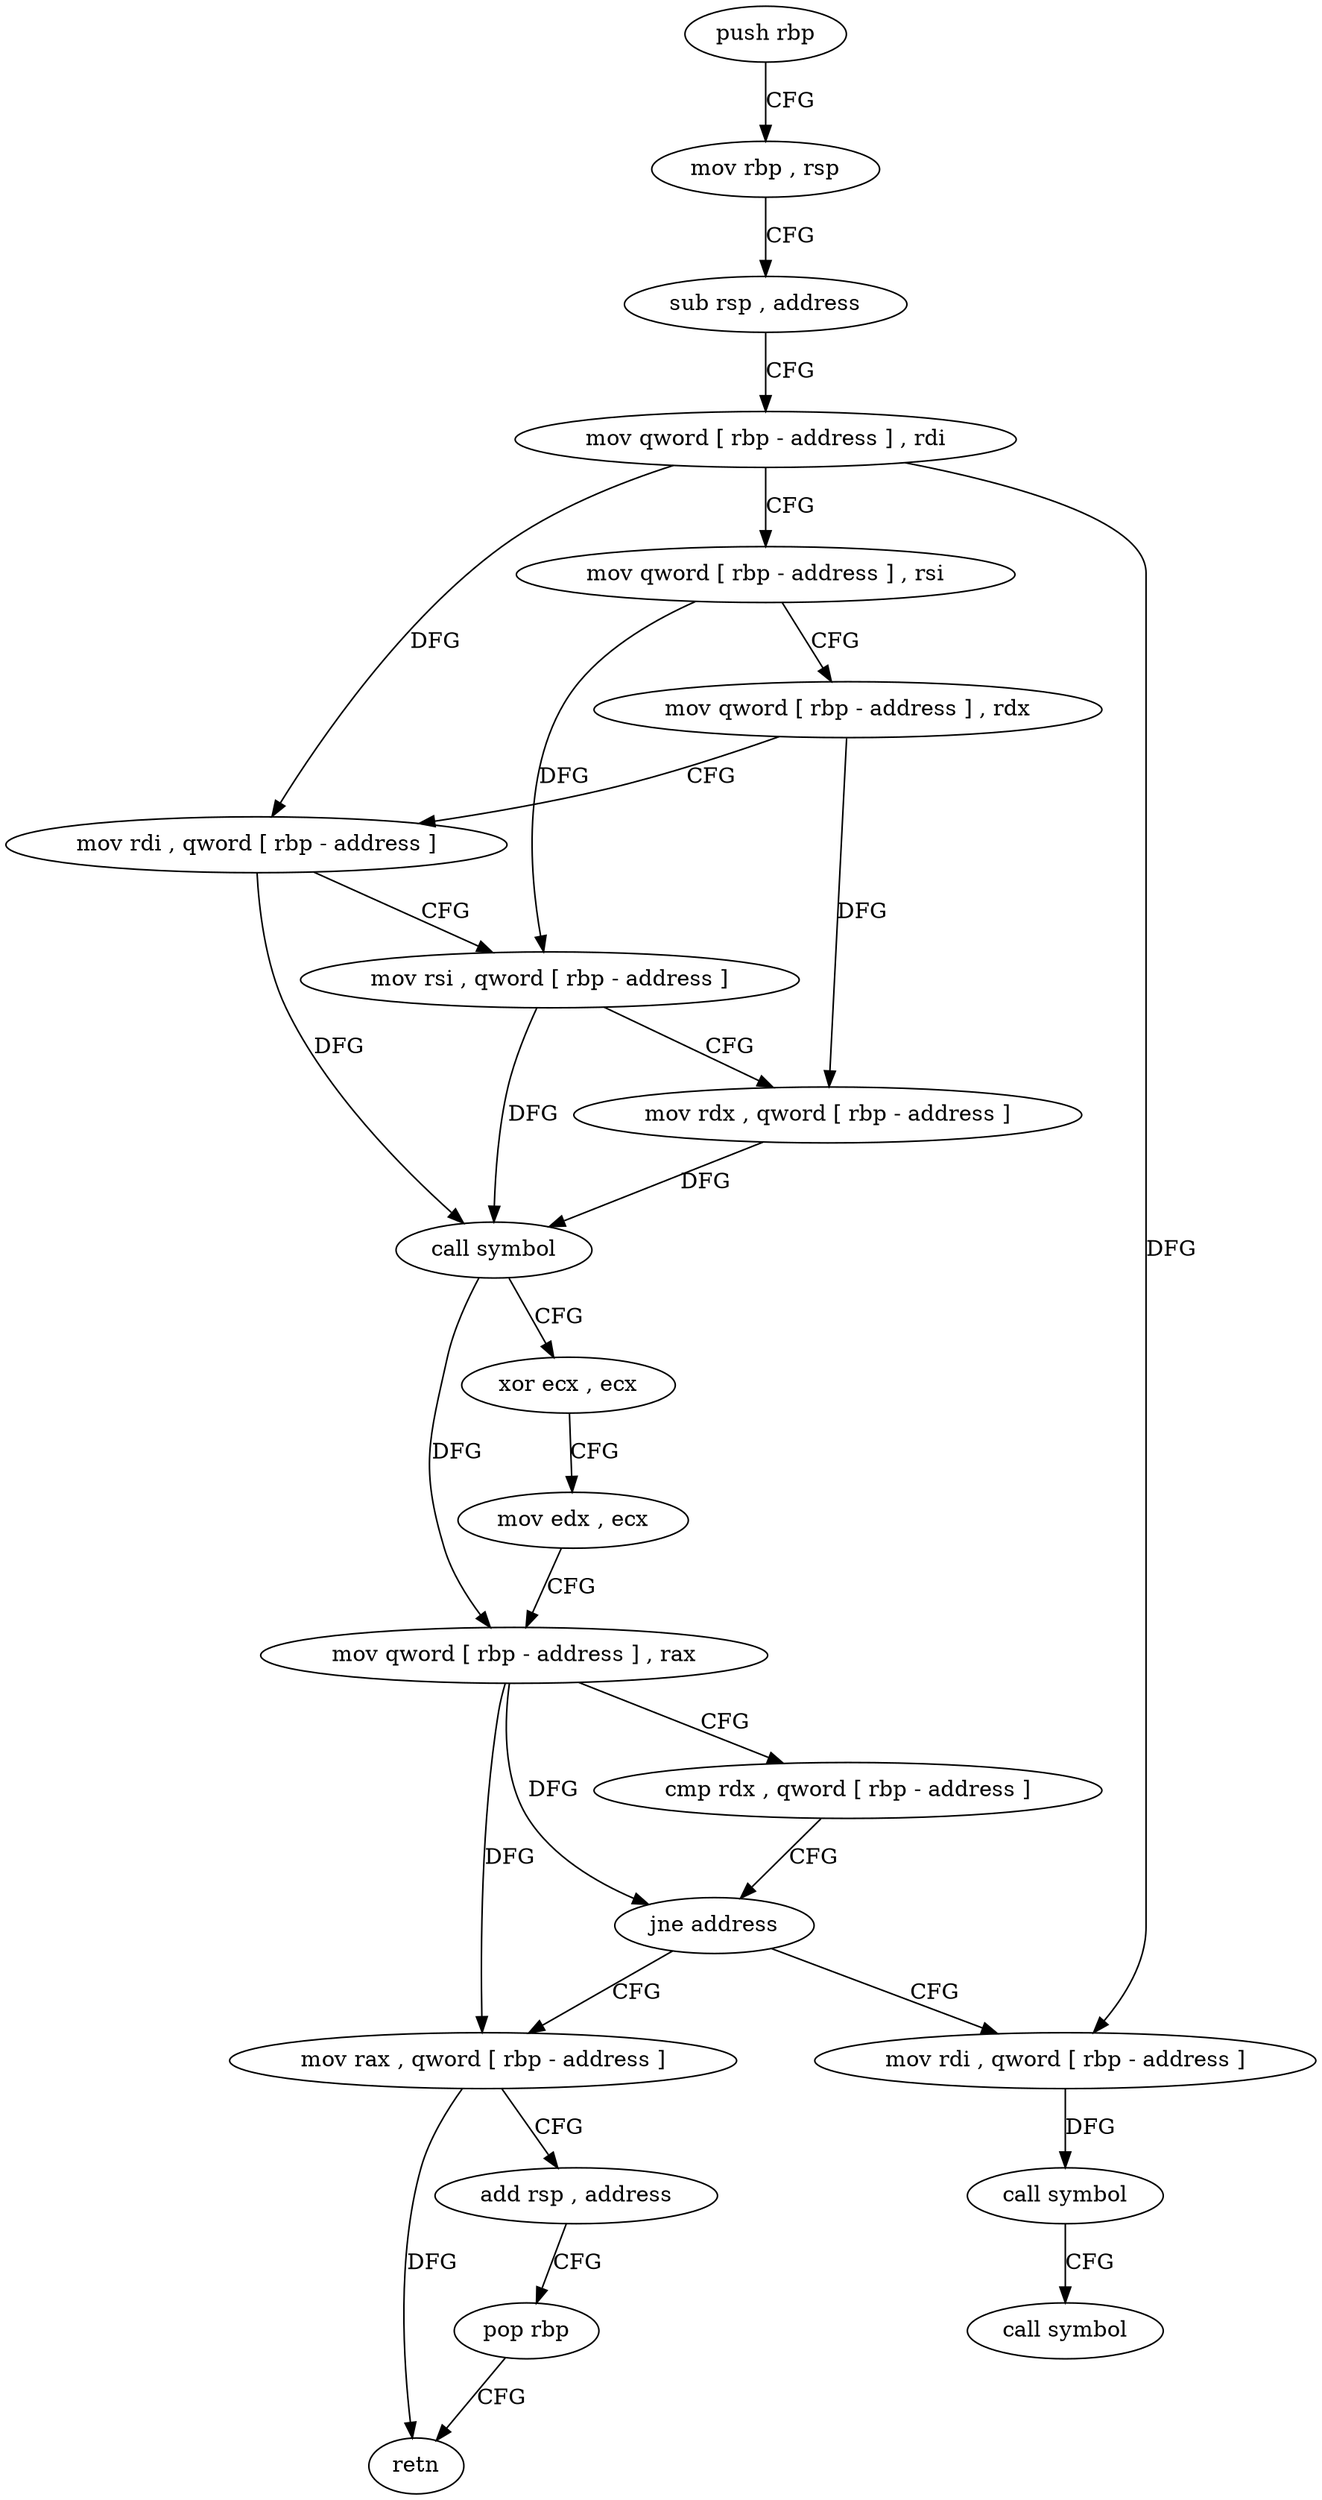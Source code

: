 digraph "func" {
"4293408" [label = "push rbp" ]
"4293409" [label = "mov rbp , rsp" ]
"4293412" [label = "sub rsp , address" ]
"4293416" [label = "mov qword [ rbp - address ] , rdi" ]
"4293420" [label = "mov qword [ rbp - address ] , rsi" ]
"4293424" [label = "mov qword [ rbp - address ] , rdx" ]
"4293428" [label = "mov rdi , qword [ rbp - address ]" ]
"4293432" [label = "mov rsi , qword [ rbp - address ]" ]
"4293436" [label = "mov rdx , qword [ rbp - address ]" ]
"4293440" [label = "call symbol" ]
"4293445" [label = "xor ecx , ecx" ]
"4293447" [label = "mov edx , ecx" ]
"4293449" [label = "mov qword [ rbp - address ] , rax" ]
"4293453" [label = "cmp rdx , qword [ rbp - address ]" ]
"4293457" [label = "jne address" ]
"4293477" [label = "mov rax , qword [ rbp - address ]" ]
"4293463" [label = "mov rdi , qword [ rbp - address ]" ]
"4293481" [label = "add rsp , address" ]
"4293485" [label = "pop rbp" ]
"4293486" [label = "retn" ]
"4293467" [label = "call symbol" ]
"4293472" [label = "call symbol" ]
"4293408" -> "4293409" [ label = "CFG" ]
"4293409" -> "4293412" [ label = "CFG" ]
"4293412" -> "4293416" [ label = "CFG" ]
"4293416" -> "4293420" [ label = "CFG" ]
"4293416" -> "4293428" [ label = "DFG" ]
"4293416" -> "4293463" [ label = "DFG" ]
"4293420" -> "4293424" [ label = "CFG" ]
"4293420" -> "4293432" [ label = "DFG" ]
"4293424" -> "4293428" [ label = "CFG" ]
"4293424" -> "4293436" [ label = "DFG" ]
"4293428" -> "4293432" [ label = "CFG" ]
"4293428" -> "4293440" [ label = "DFG" ]
"4293432" -> "4293436" [ label = "CFG" ]
"4293432" -> "4293440" [ label = "DFG" ]
"4293436" -> "4293440" [ label = "DFG" ]
"4293440" -> "4293445" [ label = "CFG" ]
"4293440" -> "4293449" [ label = "DFG" ]
"4293445" -> "4293447" [ label = "CFG" ]
"4293447" -> "4293449" [ label = "CFG" ]
"4293449" -> "4293453" [ label = "CFG" ]
"4293449" -> "4293457" [ label = "DFG" ]
"4293449" -> "4293477" [ label = "DFG" ]
"4293453" -> "4293457" [ label = "CFG" ]
"4293457" -> "4293477" [ label = "CFG" ]
"4293457" -> "4293463" [ label = "CFG" ]
"4293477" -> "4293481" [ label = "CFG" ]
"4293477" -> "4293486" [ label = "DFG" ]
"4293463" -> "4293467" [ label = "DFG" ]
"4293481" -> "4293485" [ label = "CFG" ]
"4293485" -> "4293486" [ label = "CFG" ]
"4293467" -> "4293472" [ label = "CFG" ]
}
